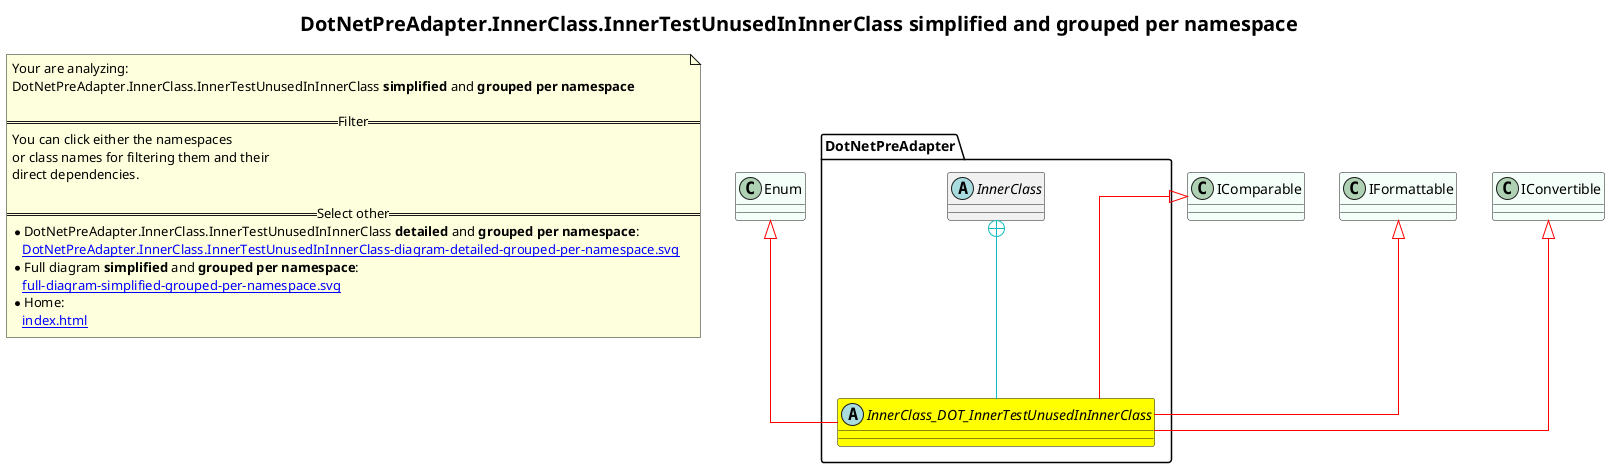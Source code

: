 @startuml
skinparam linetype ortho
title <size:20>DotNetPreAdapter.InnerClass.InnerTestUnusedInInnerClass **simplified** and **grouped per namespace**</size>
note "Your are analyzing:\nDotNetPreAdapter.InnerClass.InnerTestUnusedInInnerClass **simplified** and **grouped per namespace**\n\n==Filter==\nYou can click either the namespaces \nor class names for filtering them and their\ndirect dependencies.\n\n==Select other==\n* DotNetPreAdapter.InnerClass.InnerTestUnusedInInnerClass **detailed** and **grouped per namespace**:\n   [[DotNetPreAdapter.InnerClass.InnerTestUnusedInInnerClass-diagram-detailed-grouped-per-namespace.svg]]\n* Full diagram **simplified** and **grouped per namespace**:\n   [[full-diagram-simplified-grouped-per-namespace.svg]]\n* Home:\n   [[index.html]]" as FloatingNote
class Enum [[Enum-diagram-simplified-grouped-per-namespace.svg]] #MintCream {
}
class IComparable [[IComparable-diagram-simplified-grouped-per-namespace.svg]] #MintCream {
}
class IFormattable [[IFormattable-diagram-simplified-grouped-per-namespace.svg]] #MintCream {
}
class IConvertible [[IConvertible-diagram-simplified-grouped-per-namespace.svg]] #MintCream {
}
' Closing all previous_sub_namespace_list namespace None because file analysis is finished.
namespace DotNetPreAdapter [[DotNetPreAdapter-diagram-simplified-grouped-per-namespace.svg]] {
abstract class DotNetPreAdapter.InnerClass_DOT_InnerTestUnusedInInnerClass [[DotNetPreAdapter.InnerClass.InnerTestUnusedInInnerClass-diagram-simplified-grouped-per-namespace.svg]] #yellow {
}
abstract class DotNetPreAdapter.InnerClass [[DotNetPreAdapter.InnerClass-diagram-simplified-grouped-per-namespace.svg]]  {
}
'Compared namespace DotNetPreAdapter [[DotNetPreAdapter-diagram-simplified-grouped-per-namespace.svg]] { with last element of }
' Closing all previous_sub_namespace_list namespace None because file analysis is finished.
' Closing namespace DotNetPreAdapter
}
 ' *************************************** 
 ' *************************************** 
 ' *************************************** 
' Class relations extracted from namespace:
' 
' Class relations extracted from namespace:
' DotNetPreAdapter
Enum <|-[#red]- DotNetPreAdapter.InnerClass_DOT_InnerTestUnusedInInnerClass
IComparable <|-[#red]- DotNetPreAdapter.InnerClass_DOT_InnerTestUnusedInInnerClass
IFormattable <|-[#red]- DotNetPreAdapter.InnerClass_DOT_InnerTestUnusedInInnerClass
IConvertible <|-[#red]- DotNetPreAdapter.InnerClass_DOT_InnerTestUnusedInInnerClass
DotNetPreAdapter.InnerClass +-[#10BBBB]- DotNetPreAdapter.InnerClass_DOT_InnerTestUnusedInInnerClass 
@enduml